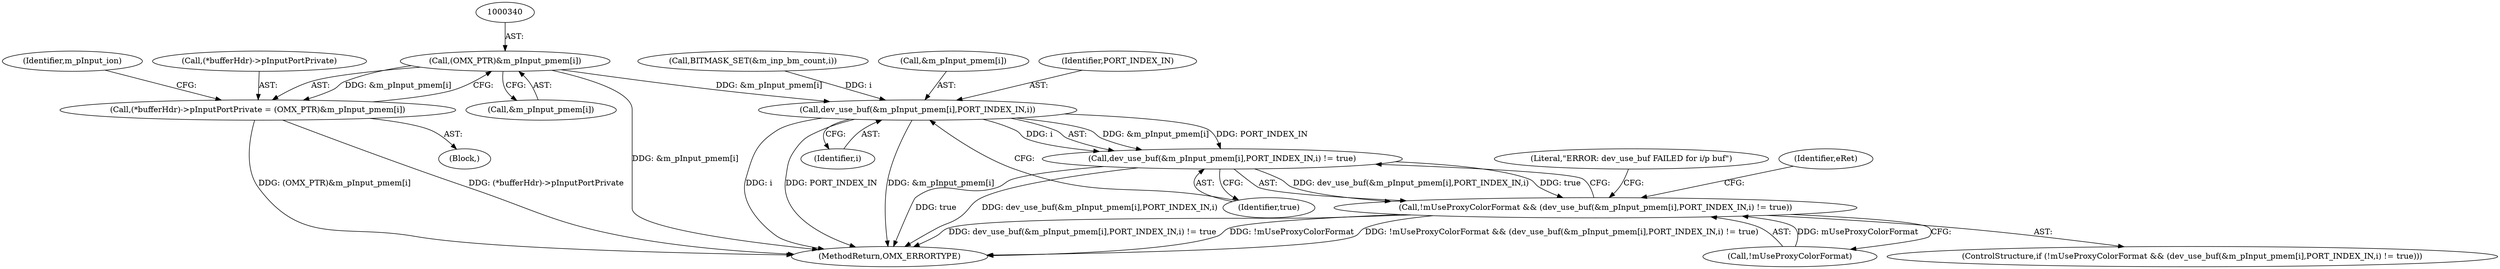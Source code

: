 digraph "0_Android_7558d03e6498e970b761aa44fff6b2c659202d95@array" {
"1000339" [label="(Call,(OMX_PTR)&m_pInput_pmem[i])"];
"1000334" [label="(Call,(*bufferHdr)->pInputPortPrivate = (OMX_PTR)&m_pInput_pmem[i])"];
"1000525" [label="(Call,dev_use_buf(&m_pInput_pmem[i],PORT_INDEX_IN,i))"];
"1000524" [label="(Call,dev_use_buf(&m_pInput_pmem[i],PORT_INDEX_IN,i) != true)"];
"1000521" [label="(Call,!mUseProxyColorFormat && (dev_use_buf(&m_pInput_pmem[i],PORT_INDEX_IN,i) != true))"];
"1000531" [label="(Identifier,i)"];
"1000525" [label="(Call,dev_use_buf(&m_pInput_pmem[i],PORT_INDEX_IN,i))"];
"1000292" [label="(Block,)"];
"1000348" [label="(Identifier,m_pInput_ion)"];
"1000341" [label="(Call,&m_pInput_pmem[i])"];
"1000521" [label="(Call,!mUseProxyColorFormat && (dev_use_buf(&m_pInput_pmem[i],PORT_INDEX_IN,i) != true))"];
"1000547" [label="(Identifier,eRet)"];
"1000516" [label="(Call,BITMASK_SET(&m_inp_bm_count,i))"];
"1000524" [label="(Call,dev_use_buf(&m_pInput_pmem[i],PORT_INDEX_IN,i) != true)"];
"1000532" [label="(Identifier,true)"];
"1000339" [label="(Call,(OMX_PTR)&m_pInput_pmem[i])"];
"1000526" [label="(Call,&m_pInput_pmem[i])"];
"1000520" [label="(ControlStructure,if (!mUseProxyColorFormat && (dev_use_buf(&m_pInput_pmem[i],PORT_INDEX_IN,i) != true)))"];
"1000535" [label="(Literal,\"ERROR: dev_use_buf FAILED for i/p buf\")"];
"1000334" [label="(Call,(*bufferHdr)->pInputPortPrivate = (OMX_PTR)&m_pInput_pmem[i])"];
"1000335" [label="(Call,(*bufferHdr)->pInputPortPrivate)"];
"1000522" [label="(Call,!mUseProxyColorFormat)"];
"1000548" [label="(MethodReturn,OMX_ERRORTYPE)"];
"1000530" [label="(Identifier,PORT_INDEX_IN)"];
"1000339" -> "1000334"  [label="AST: "];
"1000339" -> "1000341"  [label="CFG: "];
"1000340" -> "1000339"  [label="AST: "];
"1000341" -> "1000339"  [label="AST: "];
"1000334" -> "1000339"  [label="CFG: "];
"1000339" -> "1000548"  [label="DDG: &m_pInput_pmem[i]"];
"1000339" -> "1000334"  [label="DDG: &m_pInput_pmem[i]"];
"1000339" -> "1000525"  [label="DDG: &m_pInput_pmem[i]"];
"1000334" -> "1000292"  [label="AST: "];
"1000335" -> "1000334"  [label="AST: "];
"1000348" -> "1000334"  [label="CFG: "];
"1000334" -> "1000548"  [label="DDG: (OMX_PTR)&m_pInput_pmem[i]"];
"1000334" -> "1000548"  [label="DDG: (*bufferHdr)->pInputPortPrivate"];
"1000525" -> "1000524"  [label="AST: "];
"1000525" -> "1000531"  [label="CFG: "];
"1000526" -> "1000525"  [label="AST: "];
"1000530" -> "1000525"  [label="AST: "];
"1000531" -> "1000525"  [label="AST: "];
"1000532" -> "1000525"  [label="CFG: "];
"1000525" -> "1000548"  [label="DDG: i"];
"1000525" -> "1000548"  [label="DDG: PORT_INDEX_IN"];
"1000525" -> "1000548"  [label="DDG: &m_pInput_pmem[i]"];
"1000525" -> "1000524"  [label="DDG: &m_pInput_pmem[i]"];
"1000525" -> "1000524"  [label="DDG: PORT_INDEX_IN"];
"1000525" -> "1000524"  [label="DDG: i"];
"1000516" -> "1000525"  [label="DDG: i"];
"1000524" -> "1000521"  [label="AST: "];
"1000524" -> "1000532"  [label="CFG: "];
"1000532" -> "1000524"  [label="AST: "];
"1000521" -> "1000524"  [label="CFG: "];
"1000524" -> "1000548"  [label="DDG: dev_use_buf(&m_pInput_pmem[i],PORT_INDEX_IN,i)"];
"1000524" -> "1000548"  [label="DDG: true"];
"1000524" -> "1000521"  [label="DDG: dev_use_buf(&m_pInput_pmem[i],PORT_INDEX_IN,i)"];
"1000524" -> "1000521"  [label="DDG: true"];
"1000521" -> "1000520"  [label="AST: "];
"1000521" -> "1000522"  [label="CFG: "];
"1000522" -> "1000521"  [label="AST: "];
"1000535" -> "1000521"  [label="CFG: "];
"1000547" -> "1000521"  [label="CFG: "];
"1000521" -> "1000548"  [label="DDG: dev_use_buf(&m_pInput_pmem[i],PORT_INDEX_IN,i) != true"];
"1000521" -> "1000548"  [label="DDG: !mUseProxyColorFormat"];
"1000521" -> "1000548"  [label="DDG: !mUseProxyColorFormat && (dev_use_buf(&m_pInput_pmem[i],PORT_INDEX_IN,i) != true)"];
"1000522" -> "1000521"  [label="DDG: mUseProxyColorFormat"];
}
